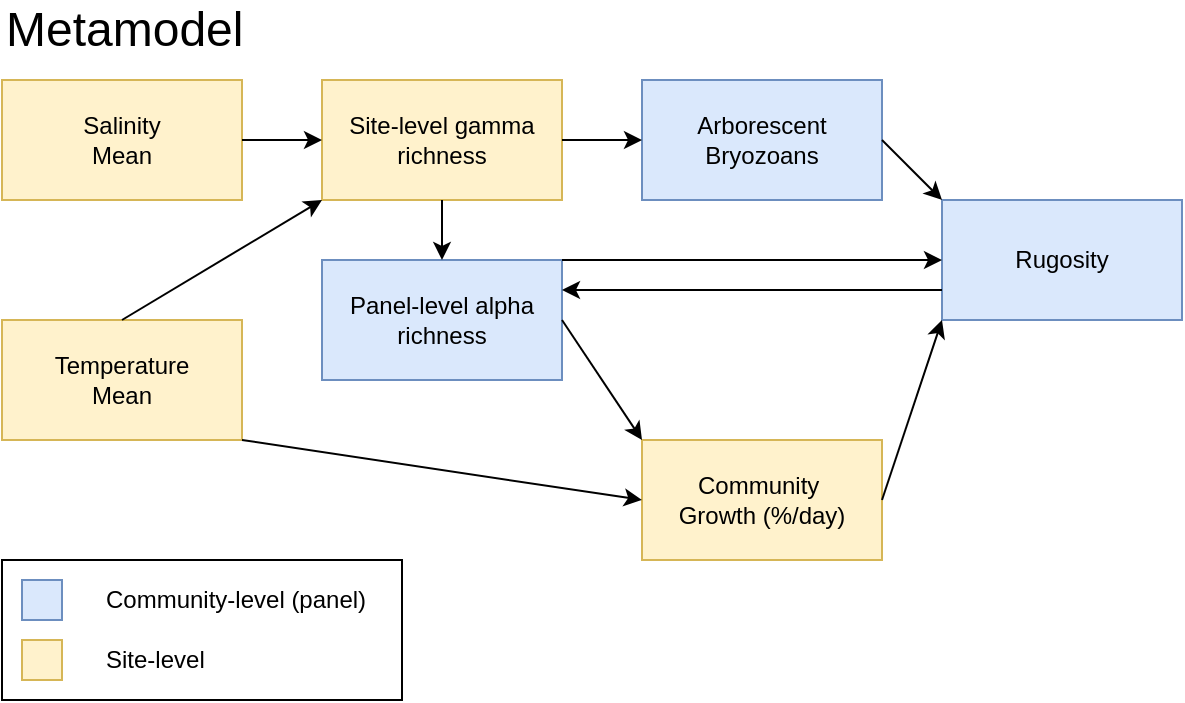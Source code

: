 <mxfile version="24.7.7">
  <diagram name="Page-1" id="_ZO3nYJ1sr-SYjaBrlUp">
    <mxGraphModel dx="794" dy="672" grid="1" gridSize="10" guides="1" tooltips="1" connect="1" arrows="1" fold="1" page="1" pageScale="1" pageWidth="850" pageHeight="1100" math="0" shadow="0">
      <root>
        <mxCell id="0" />
        <mxCell id="1" parent="0" />
        <mxCell id="-k-pcqVLOfGgmq5FlWdz-1" value="Salinity&lt;div&gt;Mean&lt;/div&gt;" style="rounded=0;whiteSpace=wrap;html=1;fillColor=#fff2cc;strokeColor=#d6b656;" vertex="1" parent="1">
          <mxGeometry x="40" y="120" width="120" height="60" as="geometry" />
        </mxCell>
        <mxCell id="-k-pcqVLOfGgmq5FlWdz-2" value="Community&amp;nbsp;&lt;div&gt;Growth (%/day)&lt;/div&gt;" style="whiteSpace=wrap;html=1;rounded=0;fillColor=#fff2cc;strokeColor=#d6b656;" vertex="1" parent="1">
          <mxGeometry x="360" y="300" width="120" height="60" as="geometry" />
        </mxCell>
        <mxCell id="-k-pcqVLOfGgmq5FlWdz-3" value="Temperature&lt;div&gt;Mean&lt;/div&gt;" style="rounded=0;whiteSpace=wrap;html=1;fillColor=#fff2cc;strokeColor=#d6b656;" vertex="1" parent="1">
          <mxGeometry x="40" y="240" width="120" height="60" as="geometry" />
        </mxCell>
        <mxCell id="-k-pcqVLOfGgmq5FlWdz-4" value="Rugosity" style="whiteSpace=wrap;html=1;rounded=0;fillColor=#dae8fc;strokeColor=#6c8ebf;" vertex="1" parent="1">
          <mxGeometry x="510" y="180" width="120" height="60" as="geometry" />
        </mxCell>
        <mxCell id="-k-pcqVLOfGgmq5FlWdz-5" value="Arborescent Bryozoans" style="rounded=0;whiteSpace=wrap;html=1;fillColor=#dae8fc;strokeColor=#6c8ebf;" vertex="1" parent="1">
          <mxGeometry x="360" y="120" width="120" height="60" as="geometry" />
        </mxCell>
        <mxCell id="-k-pcqVLOfGgmq5FlWdz-7" value="Site-level gamma richness" style="whiteSpace=wrap;html=1;rounded=0;fillColor=#fff2cc;strokeColor=#d6b656;" vertex="1" parent="1">
          <mxGeometry x="200" y="120" width="120" height="60" as="geometry" />
        </mxCell>
        <mxCell id="-k-pcqVLOfGgmq5FlWdz-9" value="Panel-level alpha richness" style="whiteSpace=wrap;html=1;rounded=0;fillColor=#dae8fc;strokeColor=#6c8ebf;" vertex="1" parent="1">
          <mxGeometry x="200" y="210" width="120" height="60" as="geometry" />
        </mxCell>
        <mxCell id="-k-pcqVLOfGgmq5FlWdz-10" value="" style="endArrow=classic;html=1;rounded=0;entryX=0;entryY=0.5;entryDx=0;entryDy=0;exitX=1;exitY=0;exitDx=0;exitDy=0;" edge="1" parent="1" source="-k-pcqVLOfGgmq5FlWdz-9" target="-k-pcqVLOfGgmq5FlWdz-4">
          <mxGeometry width="50" height="50" relative="1" as="geometry">
            <mxPoint x="320" y="230" as="sourcePoint" />
            <mxPoint x="330" y="320" as="targetPoint" />
          </mxGeometry>
        </mxCell>
        <mxCell id="-k-pcqVLOfGgmq5FlWdz-11" value="" style="endArrow=classic;html=1;rounded=0;exitX=1;exitY=0.5;exitDx=0;exitDy=0;entryX=0;entryY=1;entryDx=0;entryDy=0;" edge="1" parent="1" source="-k-pcqVLOfGgmq5FlWdz-2" target="-k-pcqVLOfGgmq5FlWdz-4">
          <mxGeometry width="50" height="50" relative="1" as="geometry">
            <mxPoint x="270" y="250" as="sourcePoint" />
            <mxPoint x="520" y="220" as="targetPoint" />
          </mxGeometry>
        </mxCell>
        <mxCell id="-k-pcqVLOfGgmq5FlWdz-12" value="" style="endArrow=classic;html=1;rounded=0;exitX=1;exitY=0.5;exitDx=0;exitDy=0;" edge="1" parent="1" source="-k-pcqVLOfGgmq5FlWdz-5">
          <mxGeometry width="50" height="50" relative="1" as="geometry">
            <mxPoint x="270" y="250" as="sourcePoint" />
            <mxPoint x="510" y="180" as="targetPoint" />
          </mxGeometry>
        </mxCell>
        <mxCell id="-k-pcqVLOfGgmq5FlWdz-14" value="" style="endArrow=classic;html=1;rounded=0;exitX=0.5;exitY=1;exitDx=0;exitDy=0;entryX=0.5;entryY=0;entryDx=0;entryDy=0;" edge="1" parent="1" source="-k-pcqVLOfGgmq5FlWdz-7" target="-k-pcqVLOfGgmq5FlWdz-9">
          <mxGeometry width="50" height="50" relative="1" as="geometry">
            <mxPoint x="280" y="370" as="sourcePoint" />
            <mxPoint x="330" y="320" as="targetPoint" />
          </mxGeometry>
        </mxCell>
        <mxCell id="-k-pcqVLOfGgmq5FlWdz-15" value="" style="endArrow=classic;html=1;rounded=0;exitX=1;exitY=0.5;exitDx=0;exitDy=0;entryX=0;entryY=0.5;entryDx=0;entryDy=0;" edge="1" parent="1" source="-k-pcqVLOfGgmq5FlWdz-1" target="-k-pcqVLOfGgmq5FlWdz-7">
          <mxGeometry width="50" height="50" relative="1" as="geometry">
            <mxPoint x="180" y="100" as="sourcePoint" />
            <mxPoint x="190" y="60" as="targetPoint" />
          </mxGeometry>
        </mxCell>
        <mxCell id="-k-pcqVLOfGgmq5FlWdz-16" value="" style="endArrow=classic;html=1;rounded=0;exitX=0.5;exitY=0;exitDx=0;exitDy=0;entryX=0;entryY=1;entryDx=0;entryDy=0;" edge="1" parent="1" source="-k-pcqVLOfGgmq5FlWdz-3" target="-k-pcqVLOfGgmq5FlWdz-7">
          <mxGeometry width="50" height="50" relative="1" as="geometry">
            <mxPoint x="280" y="370" as="sourcePoint" />
            <mxPoint x="330" y="320" as="targetPoint" />
          </mxGeometry>
        </mxCell>
        <mxCell id="-k-pcqVLOfGgmq5FlWdz-17" value="" style="endArrow=classic;html=1;rounded=0;exitX=1;exitY=1;exitDx=0;exitDy=0;entryX=0;entryY=0.5;entryDx=0;entryDy=0;" edge="1" parent="1" source="-k-pcqVLOfGgmq5FlWdz-3" target="-k-pcqVLOfGgmq5FlWdz-2">
          <mxGeometry width="50" height="50" relative="1" as="geometry">
            <mxPoint x="280" y="370" as="sourcePoint" />
            <mxPoint x="330" y="320" as="targetPoint" />
          </mxGeometry>
        </mxCell>
        <mxCell id="-k-pcqVLOfGgmq5FlWdz-18" value="" style="endArrow=classic;html=1;rounded=0;exitX=1;exitY=0.5;exitDx=0;exitDy=0;entryX=0;entryY=0.5;entryDx=0;entryDy=0;" edge="1" parent="1" source="-k-pcqVLOfGgmq5FlWdz-7" target="-k-pcqVLOfGgmq5FlWdz-5">
          <mxGeometry width="50" height="50" relative="1" as="geometry">
            <mxPoint x="280" y="370" as="sourcePoint" />
            <mxPoint x="330" y="320" as="targetPoint" />
          </mxGeometry>
        </mxCell>
        <mxCell id="-k-pcqVLOfGgmq5FlWdz-19" value="" style="endArrow=classic;html=1;rounded=0;entryX=0;entryY=0;entryDx=0;entryDy=0;exitX=1;exitY=0.5;exitDx=0;exitDy=0;" edge="1" parent="1" source="-k-pcqVLOfGgmq5FlWdz-9" target="-k-pcqVLOfGgmq5FlWdz-2">
          <mxGeometry width="50" height="50" relative="1" as="geometry">
            <mxPoint x="280" y="370" as="sourcePoint" />
            <mxPoint x="330" y="320" as="targetPoint" />
          </mxGeometry>
        </mxCell>
        <mxCell id="-k-pcqVLOfGgmq5FlWdz-20" value="" style="endArrow=classic;html=1;rounded=0;entryX=1;entryY=0.25;entryDx=0;entryDy=0;exitX=0;exitY=0.75;exitDx=0;exitDy=0;" edge="1" parent="1" source="-k-pcqVLOfGgmq5FlWdz-4" target="-k-pcqVLOfGgmq5FlWdz-9">
          <mxGeometry width="50" height="50" relative="1" as="geometry">
            <mxPoint x="280" y="370" as="sourcePoint" />
            <mxPoint x="330" y="320" as="targetPoint" />
          </mxGeometry>
        </mxCell>
        <mxCell id="-k-pcqVLOfGgmq5FlWdz-25" value="" style="group" vertex="1" connectable="0" parent="1">
          <mxGeometry x="50" y="360" width="210" height="70" as="geometry" />
        </mxCell>
        <mxCell id="-k-pcqVLOfGgmq5FlWdz-26" value="" style="rounded=0;whiteSpace=wrap;html=1;" vertex="1" parent="-k-pcqVLOfGgmq5FlWdz-25">
          <mxGeometry x="-10" width="200" height="70" as="geometry" />
        </mxCell>
        <mxCell id="-k-pcqVLOfGgmq5FlWdz-21" value="" style="rounded=0;whiteSpace=wrap;html=1;fillColor=#dae8fc;strokeColor=#6c8ebf;" vertex="1" parent="-k-pcqVLOfGgmq5FlWdz-25">
          <mxGeometry y="10" width="20" height="20" as="geometry" />
        </mxCell>
        <mxCell id="-k-pcqVLOfGgmq5FlWdz-22" value="" style="rounded=0;whiteSpace=wrap;html=1;fillColor=#fff2cc;strokeColor=#d6b656;" vertex="1" parent="-k-pcqVLOfGgmq5FlWdz-25">
          <mxGeometry y="40" width="20" height="20" as="geometry" />
        </mxCell>
        <mxCell id="-k-pcqVLOfGgmq5FlWdz-23" value="Site-level" style="text;html=1;align=left;verticalAlign=middle;whiteSpace=wrap;rounded=0;" vertex="1" parent="-k-pcqVLOfGgmq5FlWdz-25">
          <mxGeometry x="40" y="35" width="120" height="30" as="geometry" />
        </mxCell>
        <mxCell id="-k-pcqVLOfGgmq5FlWdz-24" value="Community-level (panel)" style="text;html=1;align=left;verticalAlign=middle;whiteSpace=wrap;rounded=0;" vertex="1" parent="-k-pcqVLOfGgmq5FlWdz-25">
          <mxGeometry x="40" y="5" width="170" height="30" as="geometry" />
        </mxCell>
        <mxCell id="-k-pcqVLOfGgmq5FlWdz-29" value="Metamodel" style="text;html=1;align=left;verticalAlign=middle;whiteSpace=wrap;rounded=0;fontSize=24;" vertex="1" parent="1">
          <mxGeometry x="40" y="80" width="80" height="30" as="geometry" />
        </mxCell>
      </root>
    </mxGraphModel>
  </diagram>
</mxfile>

